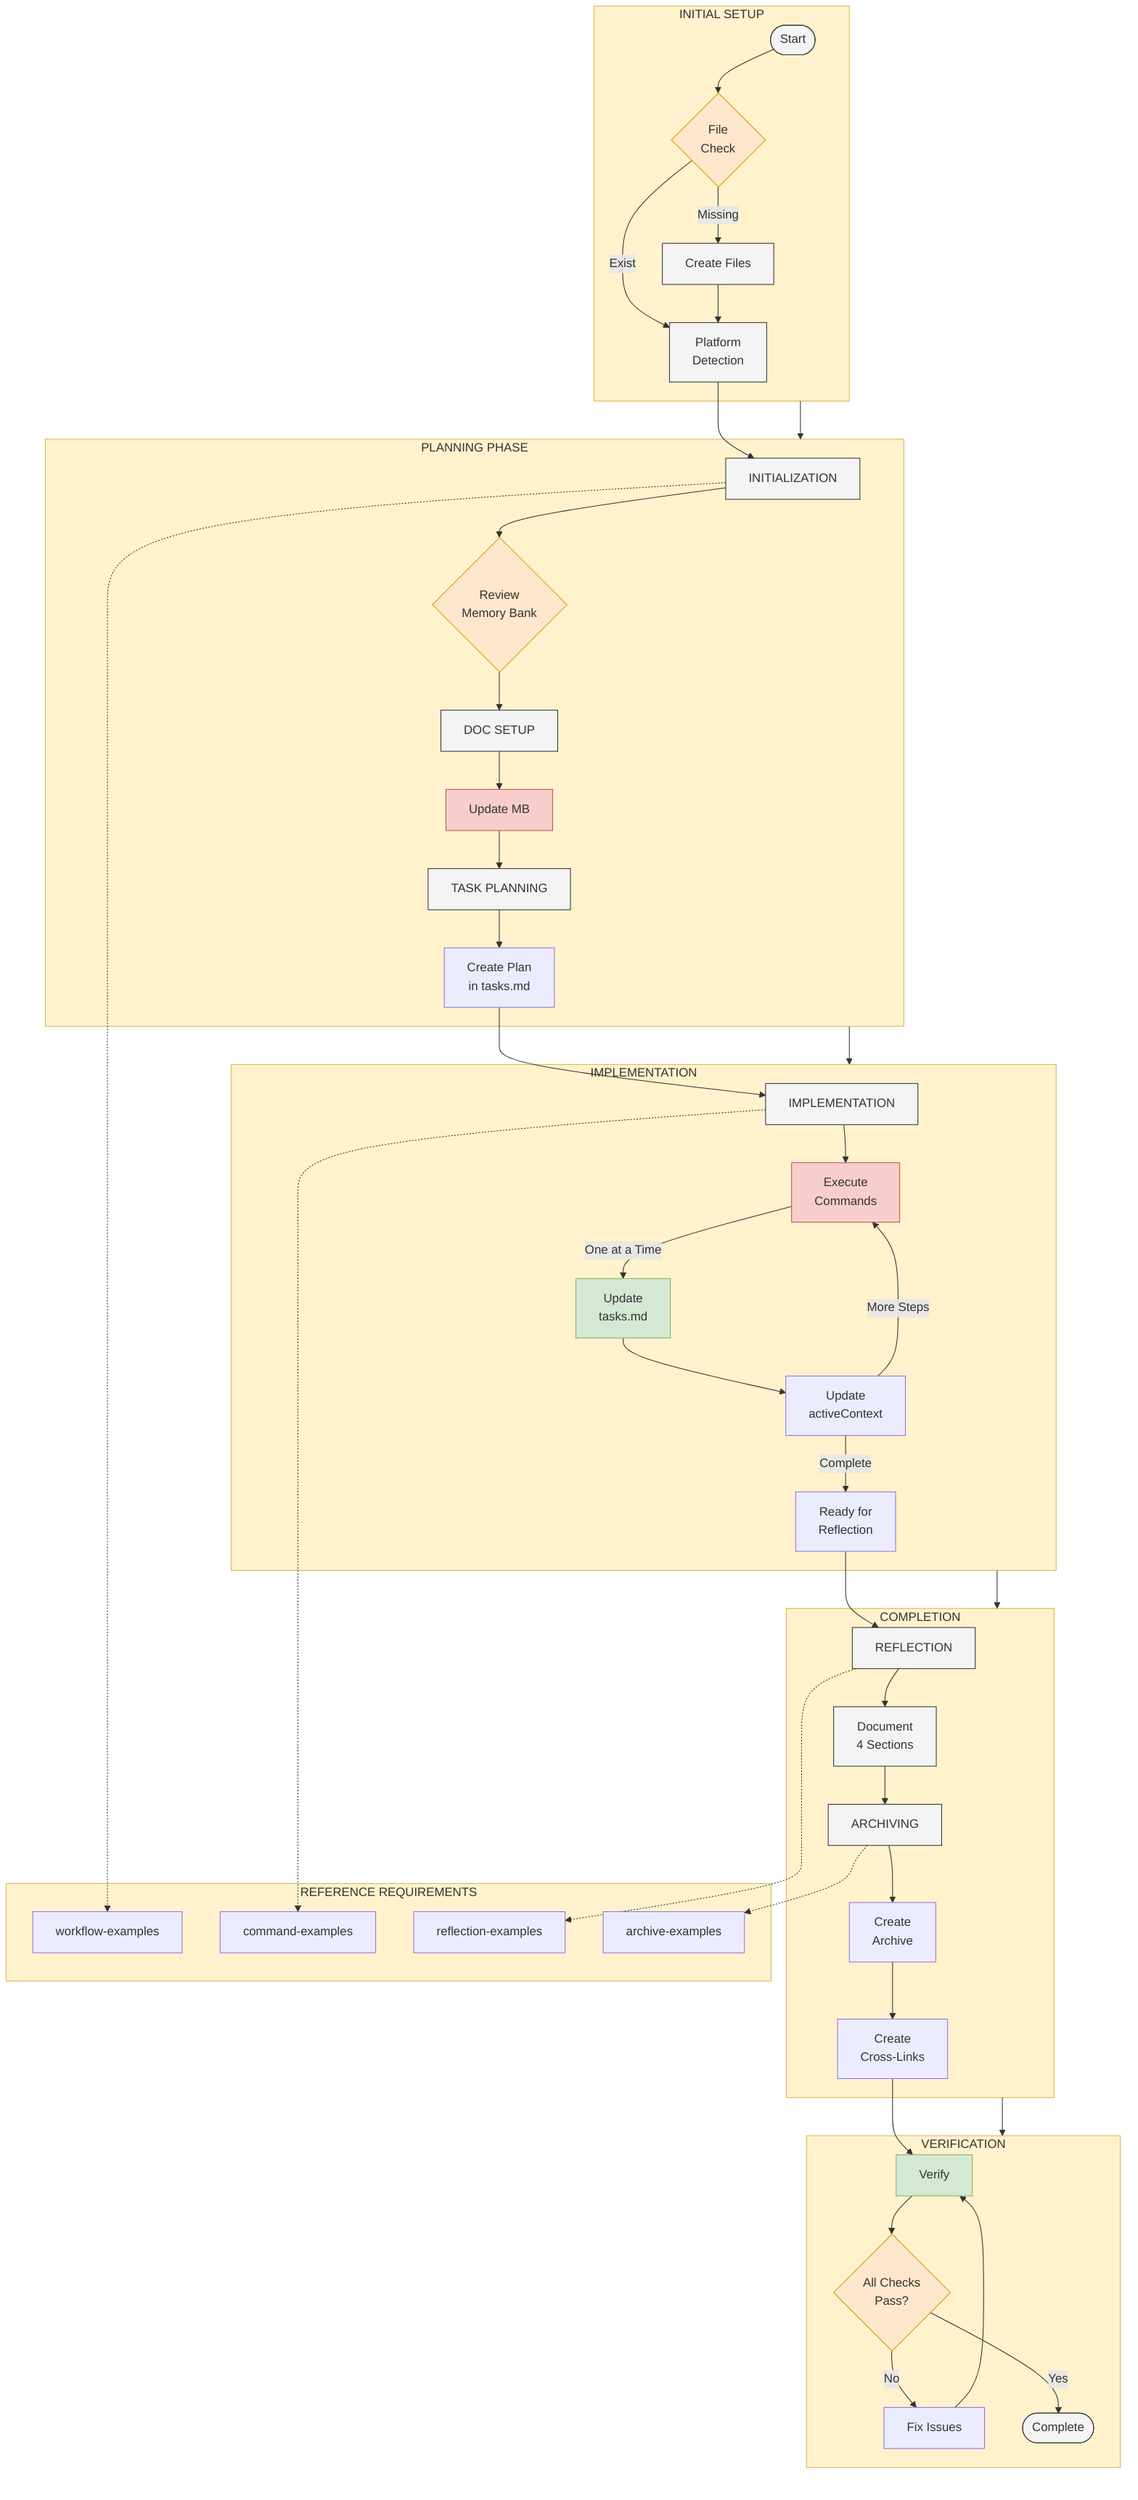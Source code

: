 flowchart TD
    %% Define styles
    classDef process fill:#f4f4f4,stroke:#333,stroke-width:1px,border-radius:5px
    classDef decision fill:#ffe6cc,stroke:#d79b00,stroke-width:1px,border-radius:10px
    classDef bottleneck fill:#f8cecc,stroke:#b85450,stroke-width:1px,border-radius:5px
    classDef checkpoint fill:#d5e8d4,stroke:#82b366,stroke-width:1px,border-radius:5px
    classDef section fill:#fff2cc,stroke:#d6b656,stroke-width:1px,rounded:true
    
    %% Initial Setup section
    subgraph Setup ["INITIAL SETUP"]
        direction LR
        start([Start]) --> checkFiles{File<br>Check}
        checkFiles -->|Missing| createFiles[Create Files]
        checkFiles -->|Exist| platformDetect[Platform<br>Detection]
        createFiles --> platformDetect
    end
    
    %% Planning section
    subgraph Planning ["PLANNING PHASE"]
        direction LR
        init[INITIALIZATION] --> checkMB{Review<br>Memory Bank}
        checkMB --> docSetup[DOC SETUP]
        docSetup --> updateMB[Update MB]
        updateMB --> planning[TASK PLANNING]
        planning --> taskPlan[Create Plan<br>in tasks.md]
    end
    
    %% Implementation section
    subgraph Implementation ["IMPLEMENTATION"]
        direction LR
        impl[IMPLEMENTATION] --> execCmd[Execute<br>Commands]
        execCmd -->|One at a Time| updateTask[Update<br>tasks.md]
        updateTask --> addImpl[Update<br>activeContext]
        addImpl -->|More Steps| execCmd
        addImpl -->|Complete| reflectStart[Ready for<br>Reflection]
    end
    
    %% Reflection and Archiving
    subgraph Completion ["COMPLETION"]
        direction LR
        reflect[REFLECTION] --> reflect4[Document<br>4 Sections]
        reflect4 --> archive[ARCHIVING]
        archive --> archiveTask[Create<br>Archive]
        archiveTask --> crossLink[Create<br>Cross-Links]
    end
    
    %% Verification System section
    subgraph Verification ["VERIFICATION"]
        direction LR
        verify[Verify] --> checkAll{All Checks<br>Pass?}
        checkAll -->|No| fixIssues[Fix Issues]
        fixIssues --> verify
        checkAll -->|Yes| complete([Complete])
    end
    
    %% References connections on the side
    subgraph References ["REFERENCE REQUIREMENTS"]
        direction TB
        ref1[workflow-examples]
        ref2[command-examples]
        ref3[reflection-examples]
        ref4[archive-examples]
    end
    
    %% Connect major sections vertically
    Setup --> Planning
    Planning --> Implementation
    Implementation --> Completion
    Completion --> Verification
    
    %% Connect workflow between sections
    platformDetect --> init
    taskPlan --> impl
    reflectStart --> reflect
    crossLink --> verify
    
    %% Connect references
    init -.-> ref1
    impl -.-> ref2
    reflect -.-> ref3
    archive -.-> ref4
    
    %% Apply styles
    class start,complete process
    class checkFiles,checkMB,checkAll decision
    class createFiles,platformDetect,init,docSetup,planning,impl,reflect,archive,reflect4 process
    class execCmd,updateMB bottleneck
    class updateTask,verify checkpoint
    class Setup,Planning,Implementation,Completion,Verification,References section